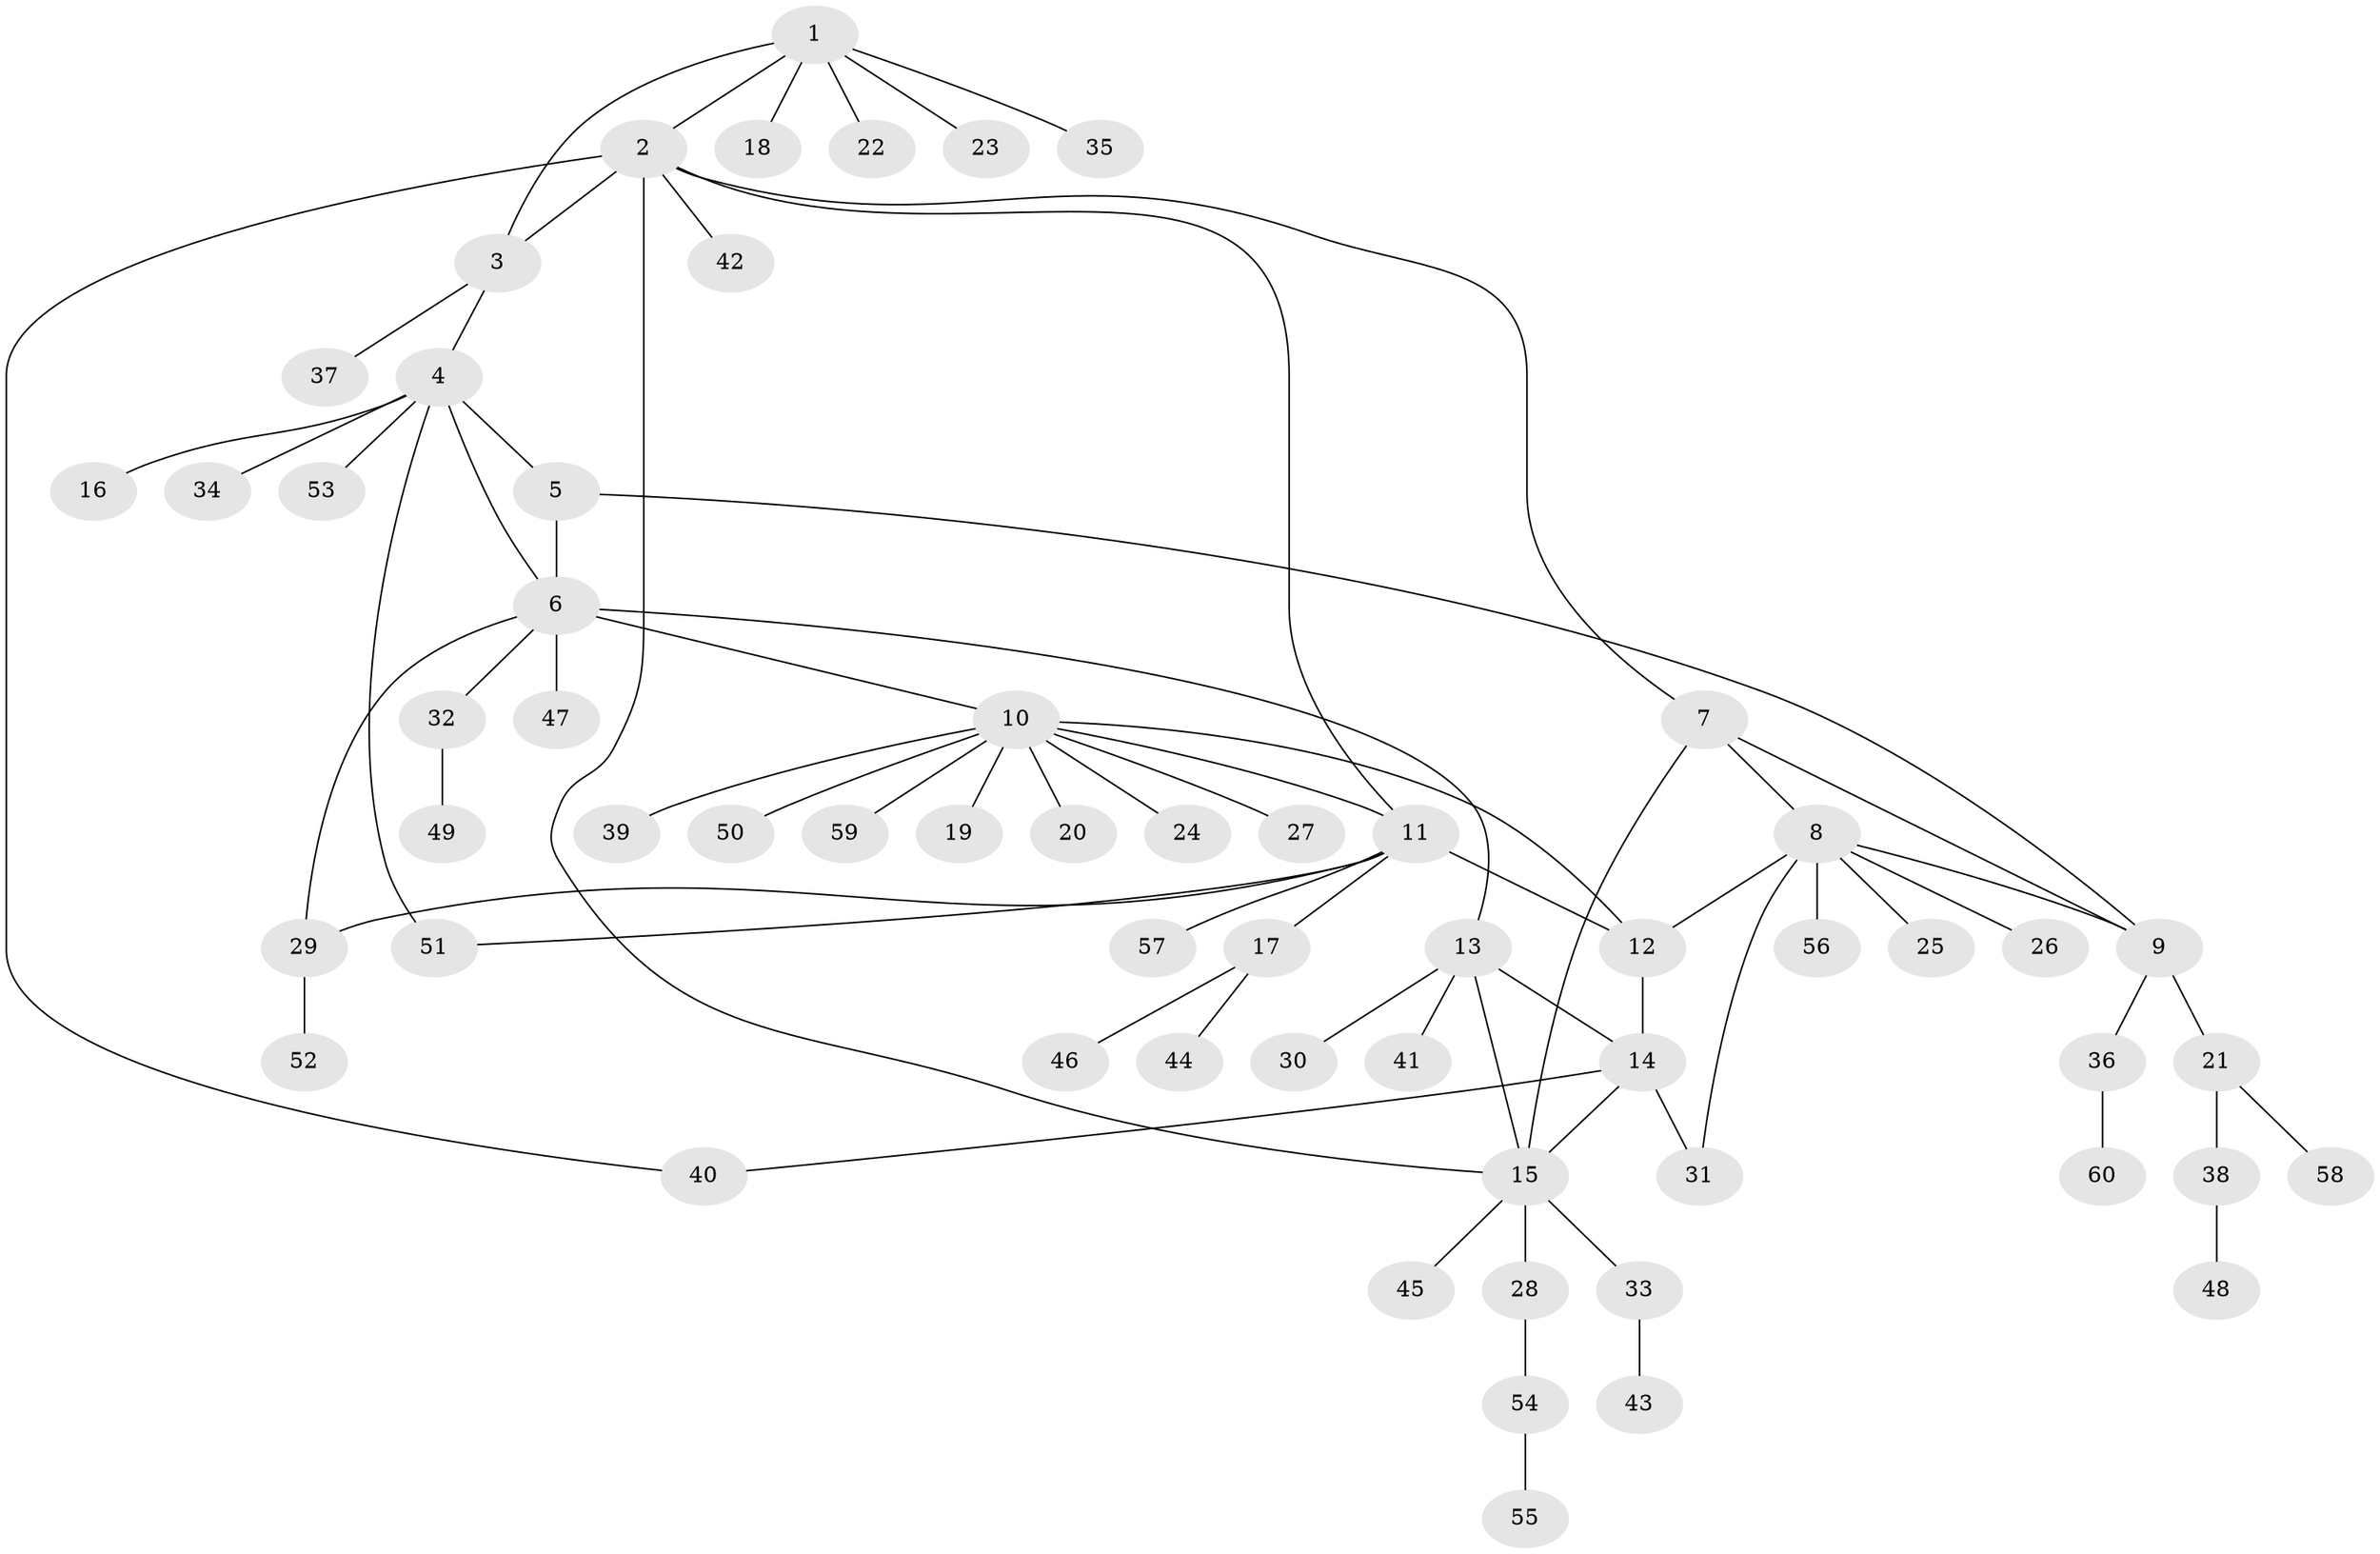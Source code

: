 // coarse degree distribution, {5: 0.047619047619047616, 7: 0.023809523809523808, 3: 0.047619047619047616, 6: 0.047619047619047616, 10: 0.023809523809523808, 9: 0.023809523809523808, 8: 0.047619047619047616, 1: 0.6190476190476191, 2: 0.11904761904761904}
// Generated by graph-tools (version 1.1) at 2025/52/02/27/25 19:52:17]
// undirected, 60 vertices, 74 edges
graph export_dot {
graph [start="1"]
  node [color=gray90,style=filled];
  1;
  2;
  3;
  4;
  5;
  6;
  7;
  8;
  9;
  10;
  11;
  12;
  13;
  14;
  15;
  16;
  17;
  18;
  19;
  20;
  21;
  22;
  23;
  24;
  25;
  26;
  27;
  28;
  29;
  30;
  31;
  32;
  33;
  34;
  35;
  36;
  37;
  38;
  39;
  40;
  41;
  42;
  43;
  44;
  45;
  46;
  47;
  48;
  49;
  50;
  51;
  52;
  53;
  54;
  55;
  56;
  57;
  58;
  59;
  60;
  1 -- 2;
  1 -- 3;
  1 -- 18;
  1 -- 22;
  1 -- 23;
  1 -- 35;
  2 -- 3;
  2 -- 7;
  2 -- 11;
  2 -- 15;
  2 -- 40;
  2 -- 42;
  3 -- 4;
  3 -- 37;
  4 -- 5;
  4 -- 6;
  4 -- 16;
  4 -- 34;
  4 -- 51;
  4 -- 53;
  5 -- 6;
  5 -- 9;
  6 -- 10;
  6 -- 13;
  6 -- 29;
  6 -- 32;
  6 -- 47;
  7 -- 8;
  7 -- 9;
  7 -- 15;
  8 -- 9;
  8 -- 12;
  8 -- 25;
  8 -- 26;
  8 -- 31;
  8 -- 56;
  9 -- 21;
  9 -- 36;
  10 -- 11;
  10 -- 12;
  10 -- 19;
  10 -- 20;
  10 -- 24;
  10 -- 27;
  10 -- 39;
  10 -- 50;
  10 -- 59;
  11 -- 12;
  11 -- 17;
  11 -- 29;
  11 -- 51;
  11 -- 57;
  12 -- 14;
  13 -- 14;
  13 -- 15;
  13 -- 30;
  13 -- 41;
  14 -- 15;
  14 -- 31;
  14 -- 40;
  15 -- 28;
  15 -- 33;
  15 -- 45;
  17 -- 44;
  17 -- 46;
  21 -- 38;
  21 -- 58;
  28 -- 54;
  29 -- 52;
  32 -- 49;
  33 -- 43;
  36 -- 60;
  38 -- 48;
  54 -- 55;
}
